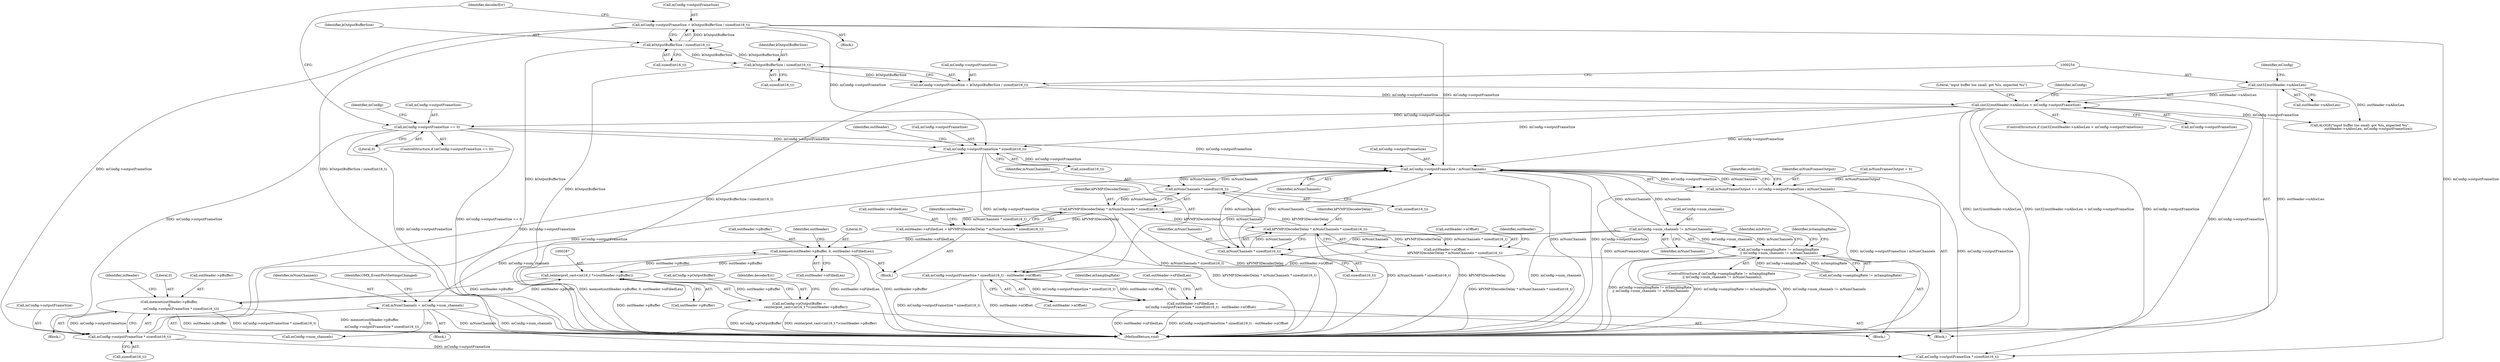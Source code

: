 digraph "0_Android_ad40e57890f81a3cf436c5f06da66396010bd9e5@API" {
"1000462" [label="(Call,mConfig->outputFrameSize * sizeof(int16_t))"];
"1000332" [label="(Call,mConfig->outputFrameSize = kOutputBufferSize / sizeof(int16_t))"];
"1000336" [label="(Call,kOutputBufferSize / sizeof(int16_t))"];
"1000247" [label="(Call,kOutputBufferSize / sizeof(int16_t))"];
"1000392" [label="(Call,mConfig->outputFrameSize * sizeof(int16_t))"];
"1000326" [label="(Call,mConfig->outputFrameSize == 0)"];
"1000252" [label="(Call,(int32)outHeader->nAllocLen < mConfig->outputFrameSize)"];
"1000253" [label="(Call,(int32)outHeader->nAllocLen)"];
"1000243" [label="(Call,mConfig->outputFrameSize = kOutputBufferSize / sizeof(int16_t))"];
"1000461" [label="(Call,mConfig->outputFrameSize * sizeof(int16_t) - outHeader->nOffset)"];
"1000457" [label="(Call,outHeader->nFilledLen =\n                mConfig->outputFrameSize * sizeof(int16_t) - outHeader->nOffset)"];
"1000540" [label="(Call,mConfig->outputFrameSize / mNumChannels)"];
"1000362" [label="(Call,mNumChannels * sizeof(int16_t))"];
"1000360" [label="(Call,kPVMP3DecoderDelay * mNumChannels * sizeof(int16_t))"];
"1000356" [label="(Call,outHeader->nFilledLen = kPVMP3DecoderDelay * mNumChannels * sizeof(int16_t))"];
"1000366" [label="(Call,memset(outHeader->pBuffer, 0, outHeader->nFilledLen))"];
"1000286" [label="(Call,reinterpret_cast<int16_t *>(outHeader->pBuffer))"];
"1000282" [label="(Call,mConfig->pOutputBuffer =\n             reinterpret_cast<int16_t *>(outHeader->pBuffer))"];
"1000387" [label="(Call,memset(outHeader->pBuffer,\n 0,\n                       mConfig->outputFrameSize * sizeof(int16_t)))"];
"1000451" [label="(Call,kPVMP3DecoderDelay * mNumChannels * sizeof(int16_t))"];
"1000447" [label="(Call,outHeader->nOffset =\n                kPVMP3DecoderDelay * mNumChannels * sizeof(int16_t))"];
"1000453" [label="(Call,mNumChannels * sizeof(int16_t))"];
"1000416" [label="(Call,mConfig->num_channels != mNumChannels)"];
"1000410" [label="(Call,mConfig->samplingRate != mSamplingRate\n || mConfig->num_channels != mNumChannels)"];
"1000427" [label="(Call,mNumChannels = mConfig->num_channels)"];
"1000538" [label="(Call,mNumFramesOutput += mConfig->outputFrameSize / mNumChannels)"];
"1000251" [label="(ControlStructure,if ((int32)outHeader->nAllocLen < mConfig->outputFrameSize))"];
"1000258" [label="(Call,mConfig->outputFrameSize)"];
"1000393" [label="(Call,mConfig->outputFrameSize)"];
"1000468" [label="(Call,outHeader->nOffset)"];
"1000364" [label="(Call,sizeof(int16_t))"];
"1000249" [label="(Call,sizeof(int16_t))"];
"1000541" [label="(Call,mConfig->outputFrameSize)"];
"1000376" [label="(Identifier,outHeader)"];
"1000326" [label="(Call,mConfig->outputFrameSize == 0)"];
"1000443" [label="(Block,)"];
"1000263" [label="(Literal,\"input buffer too small: got %lu, expected %u\")"];
"1000539" [label="(Identifier,mNumFramesOutput)"];
"1000544" [label="(Identifier,mNumChannels)"];
"1000356" [label="(Call,outHeader->nFilledLen = kPVMP3DecoderDelay * mNumChannels * sizeof(int16_t))"];
"1000350" [label="(Block,)"];
"1000410" [label="(Call,mConfig->samplingRate != mSamplingRate\n || mConfig->num_channels != mNumChannels)"];
"1000370" [label="(Literal,0)"];
"1000295" [label="(Identifier,decoderErr)"];
"1000244" [label="(Call,mConfig->outputFrameSize)"];
"1000252" [label="(Call,(int32)outHeader->nAllocLen < mConfig->outputFrameSize)"];
"1000361" [label="(Identifier,kPVMP3DecoderDelay)"];
"1000363" [label="(Identifier,mNumChannels)"];
"1000282" [label="(Call,mConfig->pOutputBuffer =\n             reinterpret_cast<int16_t *>(outHeader->pBuffer))"];
"1000463" [label="(Call,mConfig->outputFrameSize)"];
"1000368" [label="(Identifier,outHeader)"];
"1000330" [label="(Literal,0)"];
"1000332" [label="(Call,mConfig->outputFrameSize = kOutputBufferSize / sizeof(int16_t))"];
"1000392" [label="(Call,mConfig->outputFrameSize * sizeof(int16_t))"];
"1000255" [label="(Call,outHeader->nAllocLen)"];
"1000371" [label="(Call,outHeader->nFilledLen)"];
"1000447" [label="(Call,outHeader->nOffset =\n                kPVMP3DecoderDelay * mNumChannels * sizeof(int16_t))"];
"1000491" [label="(Identifier,mSamplingRate)"];
"1000338" [label="(Call,sizeof(int16_t))"];
"1000560" [label="(MethodReturn,void)"];
"1000325" [label="(ControlStructure,if (mConfig->outputFrameSize == 0))"];
"1000243" [label="(Call,mConfig->outputFrameSize = kOutputBufferSize / sizeof(int16_t))"];
"1000433" [label="(Identifier,OMX_EventPortSettingsChanged)"];
"1000462" [label="(Call,mConfig->outputFrameSize * sizeof(int16_t))"];
"1000331" [label="(Block,)"];
"1000286" [label="(Call,reinterpret_cast<int16_t *>(outHeader->pBuffer))"];
"1000247" [label="(Call,kOutputBufferSize / sizeof(int16_t))"];
"1000253" [label="(Call,(int32)outHeader->nAllocLen)"];
"1000429" [label="(Call,mConfig->num_channels)"];
"1000416" [label="(Call,mConfig->num_channels != mNumChannels)"];
"1000388" [label="(Call,outHeader->pBuffer)"];
"1000428" [label="(Identifier,mNumChannels)"];
"1000383" [label="(Block,)"];
"1000333" [label="(Call,mConfig->outputFrameSize)"];
"1000360" [label="(Call,kPVMP3DecoderDelay * mNumChannels * sizeof(int16_t))"];
"1000469" [label="(Identifier,outHeader)"];
"1000387" [label="(Call,memset(outHeader->pBuffer,\n 0,\n                       mConfig->outputFrameSize * sizeof(int16_t)))"];
"1000367" [label="(Call,outHeader->pBuffer)"];
"1000459" [label="(Identifier,outHeader)"];
"1000466" [label="(Call,sizeof(int16_t))"];
"1000540" [label="(Call,mConfig->outputFrameSize / mNumChannels)"];
"1000411" [label="(Call,mConfig->samplingRate != mSamplingRate)"];
"1000190" [label="(Call,mNumFramesOutput = 0)"];
"1000399" [label="(Identifier,inHeader)"];
"1000451" [label="(Call,kPVMP3DecoderDelay * mNumChannels * sizeof(int16_t))"];
"1000485" [label="(Call,mConfig->outputFrameSize * sizeof(int16_t))"];
"1000283" [label="(Call,mConfig->pOutputBuffer)"];
"1000409" [label="(ControlStructure,if (mConfig->samplingRate != mSamplingRate\n || mConfig->num_channels != mNumChannels))"];
"1000427" [label="(Call,mNumChannels = mConfig->num_channels)"];
"1000357" [label="(Call,outHeader->nFilledLen)"];
"1000448" [label="(Call,outHeader->nOffset)"];
"1000461" [label="(Call,mConfig->outputFrameSize * sizeof(int16_t) - outHeader->nOffset)"];
"1000458" [label="(Call,outHeader->nFilledLen)"];
"1000334" [label="(Identifier,mConfig)"];
"1000452" [label="(Identifier,kPVMP3DecoderDelay)"];
"1000343" [label="(Identifier,decoderErr)"];
"1000538" [label="(Call,mNumFramesOutput += mConfig->outputFrameSize / mNumChannels)"];
"1000284" [label="(Identifier,mConfig)"];
"1000133" [label="(Block,)"];
"1000262" [label="(Call,ALOGE(\"input buffer too small: got %lu, expected %u\",\n                outHeader->nAllocLen, mConfig->outputFrameSize))"];
"1000420" [label="(Identifier,mNumChannels)"];
"1000453" [label="(Call,mNumChannels * sizeof(int16_t))"];
"1000457" [label="(Call,outHeader->nFilledLen =\n                mConfig->outputFrameSize * sizeof(int16_t) - outHeader->nOffset)"];
"1000442" [label="(Identifier,mIsFirst)"];
"1000366" [label="(Call,memset(outHeader->pBuffer, 0, outHeader->nFilledLen))"];
"1000288" [label="(Call,outHeader->pBuffer)"];
"1000547" [label="(Identifier,outInfo)"];
"1000421" [label="(Block,)"];
"1000417" [label="(Call,mConfig->num_channels)"];
"1000259" [label="(Identifier,mConfig)"];
"1000455" [label="(Call,sizeof(int16_t))"];
"1000336" [label="(Call,kOutputBufferSize / sizeof(int16_t))"];
"1000454" [label="(Identifier,mNumChannels)"];
"1000391" [label="(Literal,0)"];
"1000423" [label="(Identifier,mSamplingRate)"];
"1000337" [label="(Identifier,kOutputBufferSize)"];
"1000362" [label="(Call,mNumChannels * sizeof(int16_t))"];
"1000248" [label="(Identifier,kOutputBufferSize)"];
"1000327" [label="(Call,mConfig->outputFrameSize)"];
"1000396" [label="(Call,sizeof(int16_t))"];
"1000462" -> "1000461"  [label="AST: "];
"1000462" -> "1000466"  [label="CFG: "];
"1000463" -> "1000462"  [label="AST: "];
"1000466" -> "1000462"  [label="AST: "];
"1000469" -> "1000462"  [label="CFG: "];
"1000462" -> "1000461"  [label="DDG: mConfig->outputFrameSize"];
"1000332" -> "1000462"  [label="DDG: mConfig->outputFrameSize"];
"1000392" -> "1000462"  [label="DDG: mConfig->outputFrameSize"];
"1000252" -> "1000462"  [label="DDG: mConfig->outputFrameSize"];
"1000326" -> "1000462"  [label="DDG: mConfig->outputFrameSize"];
"1000462" -> "1000540"  [label="DDG: mConfig->outputFrameSize"];
"1000332" -> "1000331"  [label="AST: "];
"1000332" -> "1000336"  [label="CFG: "];
"1000333" -> "1000332"  [label="AST: "];
"1000336" -> "1000332"  [label="AST: "];
"1000343" -> "1000332"  [label="CFG: "];
"1000332" -> "1000560"  [label="DDG: kOutputBufferSize / sizeof(int16_t)"];
"1000336" -> "1000332"  [label="DDG: kOutputBufferSize"];
"1000332" -> "1000392"  [label="DDG: mConfig->outputFrameSize"];
"1000332" -> "1000485"  [label="DDG: mConfig->outputFrameSize"];
"1000332" -> "1000540"  [label="DDG: mConfig->outputFrameSize"];
"1000336" -> "1000338"  [label="CFG: "];
"1000337" -> "1000336"  [label="AST: "];
"1000338" -> "1000336"  [label="AST: "];
"1000336" -> "1000560"  [label="DDG: kOutputBufferSize"];
"1000336" -> "1000247"  [label="DDG: kOutputBufferSize"];
"1000247" -> "1000336"  [label="DDG: kOutputBufferSize"];
"1000247" -> "1000243"  [label="AST: "];
"1000247" -> "1000249"  [label="CFG: "];
"1000248" -> "1000247"  [label="AST: "];
"1000249" -> "1000247"  [label="AST: "];
"1000243" -> "1000247"  [label="CFG: "];
"1000247" -> "1000560"  [label="DDG: kOutputBufferSize"];
"1000247" -> "1000243"  [label="DDG: kOutputBufferSize"];
"1000392" -> "1000387"  [label="AST: "];
"1000392" -> "1000396"  [label="CFG: "];
"1000393" -> "1000392"  [label="AST: "];
"1000396" -> "1000392"  [label="AST: "];
"1000387" -> "1000392"  [label="CFG: "];
"1000392" -> "1000387"  [label="DDG: mConfig->outputFrameSize"];
"1000326" -> "1000392"  [label="DDG: mConfig->outputFrameSize"];
"1000392" -> "1000485"  [label="DDG: mConfig->outputFrameSize"];
"1000392" -> "1000540"  [label="DDG: mConfig->outputFrameSize"];
"1000326" -> "1000325"  [label="AST: "];
"1000326" -> "1000330"  [label="CFG: "];
"1000327" -> "1000326"  [label="AST: "];
"1000330" -> "1000326"  [label="AST: "];
"1000334" -> "1000326"  [label="CFG: "];
"1000343" -> "1000326"  [label="CFG: "];
"1000326" -> "1000560"  [label="DDG: mConfig->outputFrameSize == 0"];
"1000252" -> "1000326"  [label="DDG: mConfig->outputFrameSize"];
"1000326" -> "1000485"  [label="DDG: mConfig->outputFrameSize"];
"1000326" -> "1000540"  [label="DDG: mConfig->outputFrameSize"];
"1000252" -> "1000251"  [label="AST: "];
"1000252" -> "1000258"  [label="CFG: "];
"1000253" -> "1000252"  [label="AST: "];
"1000258" -> "1000252"  [label="AST: "];
"1000263" -> "1000252"  [label="CFG: "];
"1000284" -> "1000252"  [label="CFG: "];
"1000252" -> "1000560"  [label="DDG: (int32)outHeader->nAllocLen"];
"1000252" -> "1000560"  [label="DDG: (int32)outHeader->nAllocLen < mConfig->outputFrameSize"];
"1000252" -> "1000560"  [label="DDG: mConfig->outputFrameSize"];
"1000253" -> "1000252"  [label="DDG: outHeader->nAllocLen"];
"1000243" -> "1000252"  [label="DDG: mConfig->outputFrameSize"];
"1000252" -> "1000262"  [label="DDG: mConfig->outputFrameSize"];
"1000252" -> "1000485"  [label="DDG: mConfig->outputFrameSize"];
"1000252" -> "1000540"  [label="DDG: mConfig->outputFrameSize"];
"1000253" -> "1000255"  [label="CFG: "];
"1000254" -> "1000253"  [label="AST: "];
"1000255" -> "1000253"  [label="AST: "];
"1000259" -> "1000253"  [label="CFG: "];
"1000253" -> "1000560"  [label="DDG: outHeader->nAllocLen"];
"1000253" -> "1000262"  [label="DDG: outHeader->nAllocLen"];
"1000243" -> "1000133"  [label="AST: "];
"1000244" -> "1000243"  [label="AST: "];
"1000254" -> "1000243"  [label="CFG: "];
"1000243" -> "1000560"  [label="DDG: kOutputBufferSize / sizeof(int16_t)"];
"1000461" -> "1000457"  [label="AST: "];
"1000461" -> "1000468"  [label="CFG: "];
"1000468" -> "1000461"  [label="AST: "];
"1000457" -> "1000461"  [label="CFG: "];
"1000461" -> "1000560"  [label="DDG: outHeader->nOffset"];
"1000461" -> "1000560"  [label="DDG: mConfig->outputFrameSize * sizeof(int16_t)"];
"1000461" -> "1000457"  [label="DDG: mConfig->outputFrameSize * sizeof(int16_t)"];
"1000461" -> "1000457"  [label="DDG: outHeader->nOffset"];
"1000447" -> "1000461"  [label="DDG: outHeader->nOffset"];
"1000457" -> "1000443"  [label="AST: "];
"1000458" -> "1000457"  [label="AST: "];
"1000491" -> "1000457"  [label="CFG: "];
"1000457" -> "1000560"  [label="DDG: mConfig->outputFrameSize * sizeof(int16_t) - outHeader->nOffset"];
"1000457" -> "1000560"  [label="DDG: outHeader->nFilledLen"];
"1000540" -> "1000538"  [label="AST: "];
"1000540" -> "1000544"  [label="CFG: "];
"1000541" -> "1000540"  [label="AST: "];
"1000544" -> "1000540"  [label="AST: "];
"1000538" -> "1000540"  [label="CFG: "];
"1000540" -> "1000560"  [label="DDG: mNumChannels"];
"1000540" -> "1000560"  [label="DDG: mConfig->outputFrameSize"];
"1000540" -> "1000362"  [label="DDG: mNumChannels"];
"1000540" -> "1000416"  [label="DDG: mNumChannels"];
"1000540" -> "1000453"  [label="DDG: mNumChannels"];
"1000540" -> "1000538"  [label="DDG: mConfig->outputFrameSize"];
"1000540" -> "1000538"  [label="DDG: mNumChannels"];
"1000485" -> "1000540"  [label="DDG: mConfig->outputFrameSize"];
"1000416" -> "1000540"  [label="DDG: mNumChannels"];
"1000453" -> "1000540"  [label="DDG: mNumChannels"];
"1000362" -> "1000540"  [label="DDG: mNumChannels"];
"1000362" -> "1000360"  [label="AST: "];
"1000362" -> "1000364"  [label="CFG: "];
"1000363" -> "1000362"  [label="AST: "];
"1000364" -> "1000362"  [label="AST: "];
"1000360" -> "1000362"  [label="CFG: "];
"1000362" -> "1000360"  [label="DDG: mNumChannels"];
"1000362" -> "1000453"  [label="DDG: mNumChannels"];
"1000360" -> "1000356"  [label="AST: "];
"1000361" -> "1000360"  [label="AST: "];
"1000356" -> "1000360"  [label="CFG: "];
"1000360" -> "1000560"  [label="DDG: kPVMP3DecoderDelay"];
"1000360" -> "1000560"  [label="DDG: mNumChannels * sizeof(int16_t)"];
"1000360" -> "1000356"  [label="DDG: kPVMP3DecoderDelay"];
"1000360" -> "1000356"  [label="DDG: mNumChannels * sizeof(int16_t)"];
"1000451" -> "1000360"  [label="DDG: kPVMP3DecoderDelay"];
"1000360" -> "1000451"  [label="DDG: kPVMP3DecoderDelay"];
"1000356" -> "1000350"  [label="AST: "];
"1000357" -> "1000356"  [label="AST: "];
"1000368" -> "1000356"  [label="CFG: "];
"1000356" -> "1000560"  [label="DDG: kPVMP3DecoderDelay * mNumChannels * sizeof(int16_t)"];
"1000356" -> "1000366"  [label="DDG: outHeader->nFilledLen"];
"1000366" -> "1000350"  [label="AST: "];
"1000366" -> "1000371"  [label="CFG: "];
"1000367" -> "1000366"  [label="AST: "];
"1000370" -> "1000366"  [label="AST: "];
"1000371" -> "1000366"  [label="AST: "];
"1000376" -> "1000366"  [label="CFG: "];
"1000366" -> "1000560"  [label="DDG: outHeader->pBuffer"];
"1000366" -> "1000560"  [label="DDG: memset(outHeader->pBuffer, 0, outHeader->nFilledLen)"];
"1000366" -> "1000560"  [label="DDG: outHeader->nFilledLen"];
"1000366" -> "1000286"  [label="DDG: outHeader->pBuffer"];
"1000286" -> "1000366"  [label="DDG: outHeader->pBuffer"];
"1000286" -> "1000282"  [label="AST: "];
"1000286" -> "1000288"  [label="CFG: "];
"1000287" -> "1000286"  [label="AST: "];
"1000288" -> "1000286"  [label="AST: "];
"1000282" -> "1000286"  [label="CFG: "];
"1000286" -> "1000560"  [label="DDG: outHeader->pBuffer"];
"1000286" -> "1000282"  [label="DDG: outHeader->pBuffer"];
"1000387" -> "1000286"  [label="DDG: outHeader->pBuffer"];
"1000286" -> "1000387"  [label="DDG: outHeader->pBuffer"];
"1000282" -> "1000133"  [label="AST: "];
"1000283" -> "1000282"  [label="AST: "];
"1000295" -> "1000282"  [label="CFG: "];
"1000282" -> "1000560"  [label="DDG: reinterpret_cast<int16_t *>(outHeader->pBuffer)"];
"1000282" -> "1000560"  [label="DDG: mConfig->pOutputBuffer"];
"1000387" -> "1000383"  [label="AST: "];
"1000388" -> "1000387"  [label="AST: "];
"1000391" -> "1000387"  [label="AST: "];
"1000399" -> "1000387"  [label="CFG: "];
"1000387" -> "1000560"  [label="DDG: mConfig->outputFrameSize * sizeof(int16_t)"];
"1000387" -> "1000560"  [label="DDG: outHeader->pBuffer"];
"1000387" -> "1000560"  [label="DDG: memset(outHeader->pBuffer,\n 0,\n                       mConfig->outputFrameSize * sizeof(int16_t))"];
"1000451" -> "1000447"  [label="AST: "];
"1000451" -> "1000453"  [label="CFG: "];
"1000452" -> "1000451"  [label="AST: "];
"1000453" -> "1000451"  [label="AST: "];
"1000447" -> "1000451"  [label="CFG: "];
"1000451" -> "1000560"  [label="DDG: kPVMP3DecoderDelay"];
"1000451" -> "1000560"  [label="DDG: mNumChannels * sizeof(int16_t)"];
"1000451" -> "1000447"  [label="DDG: kPVMP3DecoderDelay"];
"1000451" -> "1000447"  [label="DDG: mNumChannels * sizeof(int16_t)"];
"1000453" -> "1000451"  [label="DDG: mNumChannels"];
"1000447" -> "1000443"  [label="AST: "];
"1000448" -> "1000447"  [label="AST: "];
"1000459" -> "1000447"  [label="CFG: "];
"1000447" -> "1000560"  [label="DDG: kPVMP3DecoderDelay * mNumChannels * sizeof(int16_t)"];
"1000453" -> "1000455"  [label="CFG: "];
"1000454" -> "1000453"  [label="AST: "];
"1000455" -> "1000453"  [label="AST: "];
"1000416" -> "1000453"  [label="DDG: mNumChannels"];
"1000416" -> "1000410"  [label="AST: "];
"1000416" -> "1000420"  [label="CFG: "];
"1000417" -> "1000416"  [label="AST: "];
"1000420" -> "1000416"  [label="AST: "];
"1000410" -> "1000416"  [label="CFG: "];
"1000416" -> "1000560"  [label="DDG: mConfig->num_channels"];
"1000416" -> "1000410"  [label="DDG: mConfig->num_channels"];
"1000416" -> "1000410"  [label="DDG: mNumChannels"];
"1000416" -> "1000427"  [label="DDG: mConfig->num_channels"];
"1000410" -> "1000409"  [label="AST: "];
"1000410" -> "1000411"  [label="CFG: "];
"1000411" -> "1000410"  [label="AST: "];
"1000423" -> "1000410"  [label="CFG: "];
"1000442" -> "1000410"  [label="CFG: "];
"1000410" -> "1000560"  [label="DDG: mConfig->samplingRate != mSamplingRate"];
"1000410" -> "1000560"  [label="DDG: mConfig->num_channels != mNumChannels"];
"1000410" -> "1000560"  [label="DDG: mConfig->samplingRate != mSamplingRate\n || mConfig->num_channels != mNumChannels"];
"1000411" -> "1000410"  [label="DDG: mConfig->samplingRate"];
"1000411" -> "1000410"  [label="DDG: mSamplingRate"];
"1000427" -> "1000421"  [label="AST: "];
"1000427" -> "1000429"  [label="CFG: "];
"1000428" -> "1000427"  [label="AST: "];
"1000429" -> "1000427"  [label="AST: "];
"1000433" -> "1000427"  [label="CFG: "];
"1000427" -> "1000560"  [label="DDG: mNumChannels"];
"1000427" -> "1000560"  [label="DDG: mConfig->num_channels"];
"1000538" -> "1000133"  [label="AST: "];
"1000539" -> "1000538"  [label="AST: "];
"1000547" -> "1000538"  [label="CFG: "];
"1000538" -> "1000560"  [label="DDG: mConfig->outputFrameSize / mNumChannels"];
"1000538" -> "1000560"  [label="DDG: mNumFramesOutput"];
"1000190" -> "1000538"  [label="DDG: mNumFramesOutput"];
}
